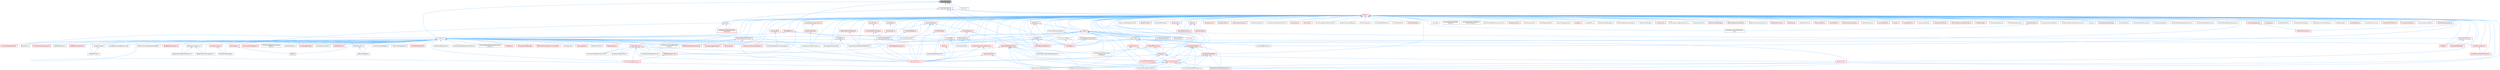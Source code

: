 digraph "VersePathFwd.h"
{
 // INTERACTIVE_SVG=YES
 // LATEX_PDF_SIZE
  bgcolor="transparent";
  edge [fontname=Helvetica,fontsize=10,labelfontname=Helvetica,labelfontsize=10];
  node [fontname=Helvetica,fontsize=10,shape=box,height=0.2,width=0.4];
  Node1 [id="Node000001",label="VersePathFwd.h",height=0.2,width=0.4,color="gray40", fillcolor="grey60", style="filled", fontcolor="black",tooltip=" "];
  Node1 -> Node2 [id="edge1_Node000001_Node000002",dir="back",color="steelblue1",style="solid",tooltip=" "];
  Node2 [id="Node000002",label="AssetData.h",height=0.2,width=0.4,color="grey40", fillcolor="white", style="filled",URL="$d9/d19/AssetData_8h.html",tooltip=" "];
  Node2 -> Node3 [id="edge2_Node000002_Node000003",dir="back",color="steelblue1",style="solid",tooltip=" "];
  Node3 [id="Node000003",label="ActorDescContainer.h",height=0.2,width=0.4,color="red", fillcolor="#FFF0F0", style="filled",URL="$de/df0/ActorDescContainer_8h.html",tooltip=" "];
  Node3 -> Node4 [id="edge3_Node000003_Node000004",dir="back",color="steelblue1",style="solid",tooltip=" "];
  Node4 [id="Node000004",label="ActorDescContainerCollection.h",height=0.2,width=0.4,color="red", fillcolor="#FFF0F0", style="filled",URL="$dc/df2/ActorDescContainerCollection_8h.html",tooltip=" "];
  Node2 -> Node27 [id="edge4_Node000002_Node000027",dir="back",color="steelblue1",style="solid",tooltip=" "];
  Node27 [id="Node000027",label="AnimAssetFindReplace.h",height=0.2,width=0.4,color="red", fillcolor="#FFF0F0", style="filled",URL="$d2/d3f/AnimAssetFindReplace_8h.html",tooltip=" "];
  Node2 -> Node31 [id="edge5_Node000002_Node000031",dir="back",color="steelblue1",style="solid",tooltip=" "];
  Node31 [id="Node000031",label="AnimationGraphSchema.h",height=0.2,width=0.4,color="red", fillcolor="#FFF0F0", style="filled",URL="$dc/d75/AnimationGraphSchema_8h.html",tooltip=" "];
  Node2 -> Node34 [id="edge6_Node000002_Node000034",dir="back",color="steelblue1",style="solid",tooltip=" "];
  Node34 [id="Node000034",label="AnimationStateMachineSchema.h",height=0.2,width=0.4,color="grey40", fillcolor="white", style="filled",URL="$d7/d8c/AnimationStateMachineSchema_8h.html",tooltip=" "];
  Node2 -> Node35 [id="edge7_Node000002_Node000035",dir="back",color="steelblue1",style="solid",tooltip=" "];
  Node35 [id="Node000035",label="AssetDataTagMapSerialization\lDetails.h",height=0.2,width=0.4,color="grey40", fillcolor="white", style="filled",URL="$d5/d67/AssetDataTagMapSerializationDetails_8h.html",tooltip=" "];
  Node2 -> Node36 [id="edge8_Node000002_Node000036",dir="back",color="steelblue1",style="solid",tooltip=" "];
  Node36 [id="Node000036",label="AssetDataToken.h",height=0.2,width=0.4,color="grey40", fillcolor="white", style="filled",URL="$d2/da5/AssetDataToken_8h.html",tooltip=" "];
  Node2 -> Node37 [id="edge9_Node000002_Node000037",dir="back",color="steelblue1",style="solid",tooltip=" "];
  Node37 [id="Node000037",label="AssetDragDropOp.h",height=0.2,width=0.4,color="red", fillcolor="#FFF0F0", style="filled",URL="$df/dda/AssetDragDropOp_8h.html",tooltip=" "];
  Node2 -> Node39 [id="edge10_Node000002_Node000039",dir="back",color="steelblue1",style="solid",tooltip=" "];
  Node39 [id="Node000039",label="AssetReferenceFixer.h",height=0.2,width=0.4,color="grey40", fillcolor="white", style="filled",URL="$dd/da4/AssetReferenceFixer_8h.html",tooltip=" "];
  Node2 -> Node40 [id="edge11_Node000002_Node000040",dir="back",color="steelblue1",style="solid",tooltip=" "];
  Node40 [id="Node000040",label="AssetRegistryGenerator.h",height=0.2,width=0.4,color="grey40", fillcolor="white", style="filled",URL="$df/dd1/AssetRegistryGenerator_8h.html",tooltip=" "];
  Node2 -> Node41 [id="edge12_Node000002_Node000041",dir="back",color="steelblue1",style="solid",tooltip=" "];
  Node41 [id="Node000041",label="AssetSelection.h",height=0.2,width=0.4,color="red", fillcolor="#FFF0F0", style="filled",URL="$d2/d2c/AssetSelection_8h.html",tooltip=" "];
  Node2 -> Node49 [id="edge13_Node000002_Node000049",dir="back",color="steelblue1",style="solid",tooltip=" "];
  Node49 [id="Node000049",label="AssetSourceFilenameCache.h",height=0.2,width=0.4,color="grey40", fillcolor="white", style="filled",URL="$dd/d16/AssetSourceFilenameCache_8h.html",tooltip=" "];
  Node2 -> Node50 [id="edge14_Node000002_Node000050",dir="back",color="steelblue1",style="solid",tooltip=" "];
  Node50 [id="Node000050",label="AssetThumbnail.h",height=0.2,width=0.4,color="red", fillcolor="#FFF0F0", style="filled",URL="$d7/d61/AssetThumbnail_8h.html",tooltip=" "];
  Node50 -> Node59 [id="edge15_Node000050_Node000059",dir="back",color="steelblue1",style="solid",tooltip=" "];
  Node59 [id="Node000059",label="SDeleteAssetsDialog.h",height=0.2,width=0.4,color="grey40", fillcolor="white", style="filled",URL="$d7/d0d/SDeleteAssetsDialog_8h.html",tooltip=" "];
  Node2 -> Node61 [id="edge16_Node000002_Node000061",dir="back",color="steelblue1",style="solid",tooltip=" "];
  Node61 [id="Node000061",label="AssetThumbnailWidget.h",height=0.2,width=0.4,color="grey40", fillcolor="white", style="filled",URL="$d8/d2a/AssetThumbnailWidget_8h.html",tooltip=" "];
  Node2 -> Node62 [id="edge17_Node000002_Node000062",dir="back",color="steelblue1",style="solid",tooltip=" "];
  Node62 [id="Node000062",label="AudioWidgetSubsystem.h",height=0.2,width=0.4,color="red", fillcolor="#FFF0F0", style="filled",URL="$de/d1b/AudioWidgetSubsystem_8h.html",tooltip=" "];
  Node2 -> Node64 [id="edge18_Node000002_Node000064",dir="back",color="steelblue1",style="solid",tooltip=" "];
  Node64 [id="Node000064",label="BlueprintActionDatabaseRegistrar.h",height=0.2,width=0.4,color="grey40", fillcolor="white", style="filled",URL="$d5/d5d/BlueprintActionDatabaseRegistrar_8h.html",tooltip=" "];
  Node2 -> Node65 [id="edge19_Node000002_Node000065",dir="back",color="steelblue1",style="solid",tooltip=" "];
  Node65 [id="Node000065",label="BlueprintAssetNodeSpawner.h",height=0.2,width=0.4,color="grey40", fillcolor="white", style="filled",URL="$d2/d56/BlueprintAssetNodeSpawner_8h.html",tooltip=" "];
  Node2 -> Node66 [id="edge20_Node000002_Node000066",dir="back",color="steelblue1",style="solid",tooltip=" "];
  Node66 [id="Node000066",label="CollectionDragDropOp.h",height=0.2,width=0.4,color="grey40", fillcolor="white", style="filled",URL="$d6/d23/CollectionDragDropOp_8h.html",tooltip=" "];
  Node2 -> Node67 [id="edge21_Node000002_Node000067",dir="back",color="steelblue1",style="solid",tooltip=" "];
  Node67 [id="Node000067",label="CompileAllBlueprintsCommandlet.h",height=0.2,width=0.4,color="grey40", fillcolor="white", style="filled",URL="$d4/d7d/CompileAllBlueprintsCommandlet_8h.html",tooltip=" "];
  Node2 -> Node68 [id="edge22_Node000002_Node000068",dir="back",color="steelblue1",style="solid",tooltip=" "];
  Node68 [id="Node000068",label="DataTableEditorUtils.h",height=0.2,width=0.4,color="red", fillcolor="#FFF0F0", style="filled",URL="$d6/d6f/DataTableEditorUtils_8h.html",tooltip=" "];
  Node2 -> Node70 [id="edge23_Node000002_Node000070",dir="back",color="steelblue1",style="solid",tooltip=" "];
  Node70 [id="Node000070",label="EdGraphSchema.h",height=0.2,width=0.4,color="red", fillcolor="#FFF0F0", style="filled",URL="$d2/dce/EdGraphSchema_8h.html",tooltip=" "];
  Node70 -> Node31 [id="edge24_Node000070_Node000031",dir="back",color="steelblue1",style="solid",tooltip=" "];
  Node70 -> Node34 [id="edge25_Node000070_Node000034",dir="back",color="steelblue1",style="solid",tooltip=" "];
  Node70 -> Node87 [id="edge26_Node000070_Node000087",dir="back",color="steelblue1",style="solid",tooltip=" "];
  Node87 [id="Node000087",label="BlueprintPaletteFavorites.h",height=0.2,width=0.4,color="grey40", fillcolor="white", style="filled",URL="$dd/d5a/BlueprintPaletteFavorites_8h.html",tooltip=" "];
  Node70 -> Node252 [id="edge27_Node000070_Node000252",dir="back",color="steelblue1",style="solid",tooltip=" "];
  Node252 [id="Node000252",label="EdGraphSchema_K2.h",height=0.2,width=0.4,color="red", fillcolor="#FFF0F0", style="filled",URL="$d0/dcf/EdGraphSchema__K2_8h.html",tooltip=" "];
  Node252 -> Node31 [id="edge28_Node000252_Node000031",dir="back",color="steelblue1",style="solid",tooltip=" "];
  Node70 -> Node127 [id="edge29_Node000070_Node000127",dir="back",color="steelblue1",style="solid",tooltip=" "];
  Node127 [id="Node000127",label="EngineSharedPCH.h",height=0.2,width=0.4,color="red", fillcolor="#FFF0F0", style="filled",URL="$dc/dbb/EngineSharedPCH_8h.html",tooltip=" "];
  Node70 -> Node458 [id="edge30_Node000070_Node000458",dir="back",color="steelblue1",style="solid",tooltip=" "];
  Node458 [id="Node000458",label="SoundCueGraphSchema.h",height=0.2,width=0.4,color="grey40", fillcolor="white", style="filled",URL="$d7/d4a/SoundCueGraphSchema_8h.html",tooltip=" "];
  Node70 -> Node125 [id="edge31_Node000070_Node000125",dir="back",color="steelblue1",style="solid",tooltip=" "];
  Node125 [id="Node000125",label="SoundSubmixGraphSchema.h",height=0.2,width=0.4,color="grey40", fillcolor="white", style="filled",URL="$dc/ddf/SoundSubmixGraphSchema_8h.html",tooltip=" "];
  Node2 -> Node252 [id="edge32_Node000002_Node000252",dir="back",color="steelblue1",style="solid",tooltip=" "];
  Node2 -> Node459 [id="edge33_Node000002_Node000459",dir="back",color="steelblue1",style="solid",tooltip=" "];
  Node459 [id="Node000459",label="Editor.h",height=0.2,width=0.4,color="red", fillcolor="#FFF0F0", style="filled",URL="$de/d6e/Editor_8h.html",tooltip=" "];
  Node2 -> Node613 [id="edge34_Node000002_Node000613",dir="back",color="steelblue1",style="solid",tooltip=" "];
  Node613 [id="Node000613",label="EditorAnimUtils.h",height=0.2,width=0.4,color="grey40", fillcolor="white", style="filled",URL="$d1/dd4/EditorAnimUtils_8h.html",tooltip=" "];
  Node613 -> Node554 [id="edge35_Node000613_Node000554",dir="back",color="steelblue1",style="solid",tooltip=" "];
  Node554 [id="Node000554",label="SSkeletonWidget.h",height=0.2,width=0.4,color="grey40", fillcolor="white", style="filled",URL="$dd/da7/SSkeletonWidget_8h.html",tooltip=" "];
  Node2 -> Node614 [id="edge36_Node000002_Node000614",dir="back",color="steelblue1",style="solid",tooltip=" "];
  Node614 [id="Node000614",label="EditorAssetSubsystem.h",height=0.2,width=0.4,color="grey40", fillcolor="white", style="filled",URL="$df/d69/EditorAssetSubsystem_8h.html",tooltip=" "];
  Node2 -> Node615 [id="edge37_Node000002_Node000615",dir="back",color="steelblue1",style="solid",tooltip=" "];
  Node615 [id="Node000615",label="EditorEngine.h",height=0.2,width=0.4,color="red", fillcolor="#FFF0F0", style="filled",URL="$da/d0c/EditorEngine_8h.html",tooltip=" "];
  Node615 -> Node459 [id="edge38_Node000615_Node000459",dir="back",color="steelblue1",style="solid",tooltip=" "];
  Node2 -> Node127 [id="edge39_Node000002_Node000127",dir="back",color="steelblue1",style="solid",tooltip=" "];
  Node2 -> Node618 [id="edge40_Node000002_Node000618",dir="back",color="steelblue1",style="solid",tooltip=" "];
  Node618 [id="Node000618",label="ExternalAssetDependencyGatherer.h",height=0.2,width=0.4,color="grey40", fillcolor="white", style="filled",URL="$da/dbe/ExternalAssetDependencyGatherer_8h.html",tooltip=" "];
  Node2 -> Node619 [id="edge41_Node000002_Node000619",dir="back",color="steelblue1",style="solid",tooltip=" "];
  Node619 [id="Node000619",label="ExternalObjectAndActorDependency\lGatherer.h",height=0.2,width=0.4,color="grey40", fillcolor="white", style="filled",URL="$d3/d4e/ExternalObjectAndActorDependencyGatherer_8h.html",tooltip=" "];
  Node2 -> Node620 [id="edge42_Node000002_Node000620",dir="back",color="steelblue1",style="solid",tooltip=" "];
  Node620 [id="Node000620",label="ExternalPackageHelper.h",height=0.2,width=0.4,color="red", fillcolor="#FFF0F0", style="filled",URL="$d3/d2f/ExternalPackageHelper_8h.html",tooltip=" "];
  Node2 -> Node622 [id="edge43_Node000002_Node000622",dir="back",color="steelblue1",style="solid",tooltip=" "];
  Node622 [id="Node000622",label="FileHelpers.h",height=0.2,width=0.4,color="red", fillcolor="#FFF0F0", style="filled",URL="$d9/d82/FileHelpers_8h.html",tooltip=" "];
  Node2 -> Node624 [id="edge44_Node000002_Node000624",dir="back",color="steelblue1",style="solid",tooltip=" "];
  Node624 [id="Node000624",label="GameplayCueManager.h",height=0.2,width=0.4,color="red", fillcolor="#FFF0F0", style="filled",URL="$d7/d4e/GameplayCueManager_8h.html",tooltip=" "];
  Node2 -> Node627 [id="edge45_Node000002_Node000627",dir="back",color="steelblue1",style="solid",tooltip=" "];
  Node627 [id="Node000627",label="GameplayTagsManager.h",height=0.2,width=0.4,color="red", fillcolor="#FFF0F0", style="filled",URL="$d5/dc9/GameplayTagsManager_8h.html",tooltip=" "];
  Node2 -> Node699 [id="edge46_Node000002_Node000699",dir="back",color="steelblue1",style="solid",tooltip=" "];
  Node699 [id="Node000699",label="GatherTextFromAssetsCommandlet.h",height=0.2,width=0.4,color="red", fillcolor="#FFF0F0", style="filled",URL="$df/da5/GatherTextFromAssetsCommandlet_8h.html",tooltip=" "];
  Node2 -> Node700 [id="edge47_Node000002_Node000700",dir="back",color="steelblue1",style="solid",tooltip=" "];
  Node700 [id="Node000700",label="IAssetFamily.h",height=0.2,width=0.4,color="grey40", fillcolor="white", style="filled",URL="$d5/d12/IAssetFamily_8h.html",tooltip=" "];
  Node2 -> Node701 [id="edge48_Node000002_Node000701",dir="back",color="steelblue1",style="solid",tooltip=" "];
  Node701 [id="Node000701",label="LandscapeUtils.h",height=0.2,width=0.4,color="red", fillcolor="#FFF0F0", style="filled",URL="$d0/dc0/LandscapeUtils_8h.html",tooltip=" "];
  Node2 -> Node712 [id="edge49_Node000002_Node000712",dir="back",color="steelblue1",style="solid",tooltip=" "];
  Node712 [id="Node000712",label="LevelSequenceShotMetaData\lLibrary.h",height=0.2,width=0.4,color="grey40", fillcolor="white", style="filled",URL="$d2/d37/LevelSequenceShotMetaDataLibrary_8h.html",tooltip=" "];
  Node2 -> Node713 [id="edge50_Node000002_Node000713",dir="back",color="steelblue1",style="solid",tooltip=" "];
  Node713 [id="Node000713",label="MediaTrackEditor.h",height=0.2,width=0.4,color="grey40", fillcolor="white", style="filled",URL="$d0/d41/MediaTrackEditor_8h.html",tooltip=" "];
  Node2 -> Node714 [id="edge51_Node000002_Node000714",dir="back",color="steelblue1",style="solid",tooltip=" "];
  Node714 [id="Node000714",label="NoExportTypes.h",height=0.2,width=0.4,color="red", fillcolor="#FFF0F0", style="filled",URL="$d3/d21/NoExportTypes_8h.html",tooltip=" "];
  Node2 -> Node819 [id="edge52_Node000002_Node000819",dir="back",color="steelblue1",style="solid",tooltip=" "];
  Node819 [id="Node000819",label="ObjectLibrary.h",height=0.2,width=0.4,color="red", fillcolor="#FFF0F0", style="filled",URL="$d8/de1/ObjectLibrary_8h.html",tooltip=" "];
  Node2 -> Node821 [id="edge53_Node000002_Node000821",dir="back",color="steelblue1",style="solid",tooltip=" "];
  Node821 [id="Node000821",label="ObjectTools.h",height=0.2,width=0.4,color="grey40", fillcolor="white", style="filled",URL="$d3/d71/ObjectTools_8h.html",tooltip=" "];
  Node2 -> Node822 [id="edge54_Node000002_Node000822",dir="back",color="steelblue1",style="solid",tooltip=" "];
  Node822 [id="Node000822",label="PropertyCustomizationHelpers.h",height=0.2,width=0.4,color="red", fillcolor="#FFF0F0", style="filled",URL="$d7/dd0/PropertyCustomizationHelpers_8h.html",tooltip=" "];
  Node2 -> Node824 [id="edge55_Node000002_Node000824",dir="back",color="steelblue1",style="solid",tooltip=" "];
  Node824 [id="Node000824",label="ReimportFbxSceneFactory.h",height=0.2,width=0.4,color="red", fillcolor="#FFF0F0", style="filled",URL="$dc/d5f/ReimportFbxSceneFactory_8h.html",tooltip=" "];
  Node2 -> Node273 [id="edge56_Node000002_Node000273",dir="back",color="steelblue1",style="solid",tooltip=" "];
  Node273 [id="Node000273",label="RigVMEditorBlueprintLibrary.h",height=0.2,width=0.4,color="red", fillcolor="#FFF0F0", style="filled",URL="$d9/d31/RigVMEditorBlueprintLibrary_8h.html",tooltip=" "];
  Node2 -> Node825 [id="edge57_Node000002_Node000825",dir="back",color="steelblue1",style="solid",tooltip=" "];
  Node825 [id="Node000825",label="RigVMEditorTools.h",height=0.2,width=0.4,color="grey40", fillcolor="white", style="filled",URL="$d5/ddd/RigVMEditorTools_8h.html",tooltip=" "];
  Node2 -> Node286 [id="edge58_Node000002_Node000286",dir="back",color="steelblue1",style="solid",tooltip=" "];
  Node286 [id="Node000286",label="RigVMTreeToolkitTask.h",height=0.2,width=0.4,color="red", fillcolor="#FFF0F0", style="filled",URL="$d1/dd5/RigVMTreeToolkitTask_8h.html",tooltip=" "];
  Node2 -> Node59 [id="edge59_Node000002_Node000059",dir="back",color="steelblue1",style="solid",tooltip=" "];
  Node2 -> Node230 [id="edge60_Node000002_Node000230",dir="back",color="steelblue1",style="solid",tooltip=" "];
  Node230 [id="Node000230",label="SGraphPinClass.h",height=0.2,width=0.4,color="grey40", fillcolor="white", style="filled",URL="$df/d8d/SGraphPinClass_8h.html",tooltip=" "];
  Node2 -> Node229 [id="edge61_Node000002_Node000229",dir="back",color="steelblue1",style="solid",tooltip=" "];
  Node229 [id="Node000229",label="SGraphPinObject.h",height=0.2,width=0.4,color="grey40", fillcolor="white", style="filled",URL="$da/dd6/SGraphPinObject_8h.html",tooltip=" "];
  Node229 -> Node230 [id="edge62_Node000229_Node000230",dir="back",color="steelblue1",style="solid",tooltip=" "];
  Node2 -> Node554 [id="edge63_Node000002_Node000554",dir="back",color="steelblue1",style="solid",tooltip=" "];
  Node2 -> Node458 [id="edge64_Node000002_Node000458",dir="back",color="steelblue1",style="solid",tooltip=" "];
  Node2 -> Node125 [id="edge65_Node000002_Node000125",dir="back",color="steelblue1",style="solid",tooltip=" "];
  Node2 -> Node826 [id="edge66_Node000002_Node000826",dir="back",color="steelblue1",style="solid",tooltip=" "];
  Node826 [id="Node000826",label="SoundWaveLoadingBehavior.cpp",height=0.2,width=0.4,color="grey40", fillcolor="white", style="filled",URL="$d7/d95/SoundWaveLoadingBehavior_8cpp.html",tooltip=" "];
  Node2 -> Node827 [id="edge67_Node000002_Node000827",dir="back",color="steelblue1",style="solid",tooltip=" "];
  Node827 [id="Node000827",label="VPAssetThumbnailWrapperWidget.h",height=0.2,width=0.4,color="grey40", fillcolor="white", style="filled",URL="$d8/da8/VPAssetThumbnailWrapperWidget_8h.html",tooltip=" "];
  Node2 -> Node84 [id="edge68_Node000002_Node000084",dir="back",color="steelblue1",style="solid",tooltip=" "];
  Node84 [id="Node000084",label="WidgetBlueprintEditor.h",height=0.2,width=0.4,color="red", fillcolor="#FFF0F0", style="filled",URL="$d6/d04/WidgetBlueprintEditor_8h.html",tooltip=" "];
  Node2 -> Node828 [id="edge69_Node000002_Node000828",dir="back",color="steelblue1",style="solid",tooltip=" "];
  Node828 [id="Node000828",label="WidgetTemplateBlueprintClass.h",height=0.2,width=0.4,color="grey40", fillcolor="white", style="filled",URL="$d4/d8e/WidgetTemplateBlueprintClass_8h.html",tooltip=" "];
  Node2 -> Node829 [id="edge70_Node000002_Node000829",dir="back",color="steelblue1",style="solid",tooltip=" "];
  Node829 [id="Node000829",label="WidgetTemplateClass.h",height=0.2,width=0.4,color="grey40", fillcolor="white", style="filled",URL="$df/da5/WidgetTemplateClass_8h.html",tooltip=" "];
  Node829 -> Node828 [id="edge71_Node000829_Node000828",dir="back",color="steelblue1",style="solid",tooltip=" "];
  Node829 -> Node830 [id="edge72_Node000829_Node000830",dir="back",color="steelblue1",style="solid",tooltip=" "];
  Node830 [id="Node000830",label="WidgetTemplateImageClass.h",height=0.2,width=0.4,color="grey40", fillcolor="white", style="filled",URL="$d1/d00/WidgetTemplateImageClass_8h.html",tooltip=" "];
  Node2 -> Node830 [id="edge73_Node000002_Node000830",dir="back",color="steelblue1",style="solid",tooltip=" "];
  Node1 -> Node831 [id="edge74_Node000001_Node000831",dir="back",color="steelblue1",style="solid",tooltip=" "];
  Node831 [id="Node000831",label="Object.h",height=0.2,width=0.4,color="red", fillcolor="#FFF0F0", style="filled",URL="$db/dbf/Object_8h.html",tooltip=" "];
  Node831 -> Node832 [id="edge75_Node000831_Node000832",dir="back",color="steelblue1",style="solid",tooltip=" "];
  Node832 [id="Node000832",label="AIAsyncTaskBlueprintProxy.h",height=0.2,width=0.4,color="grey40", fillcolor="white", style="filled",URL="$db/d07/AIAsyncTaskBlueprintProxy_8h.html",tooltip=" "];
  Node831 -> Node833 [id="edge76_Node000831_Node000833",dir="back",color="steelblue1",style="solid",tooltip=" "];
  Node833 [id="Node000833",label="AIDataProvider.h",height=0.2,width=0.4,color="red", fillcolor="#FFF0F0", style="filled",URL="$dd/d5b/AIDataProvider_8h.html",tooltip=" "];
  Node831 -> Node844 [id="edge77_Node000831_Node000844",dir="back",color="steelblue1",style="solid",tooltip=" "];
  Node844 [id="Node000844",label="AIHotSpotManager.h",height=0.2,width=0.4,color="grey40", fillcolor="white", style="filled",URL="$da/d1d/AIHotSpotManager_8h.html",tooltip=" "];
  Node831 -> Node845 [id="edge78_Node000831_Node000845",dir="back",color="steelblue1",style="solid",tooltip=" "];
  Node845 [id="Node000845",label="AIPerceptionSystem.h",height=0.2,width=0.4,color="red", fillcolor="#FFF0F0", style="filled",URL="$d0/d08/AIPerceptionSystem_8h.html",tooltip=" "];
  Node831 -> Node847 [id="edge79_Node000831_Node000847",dir="back",color="steelblue1",style="solid",tooltip=" "];
  Node847 [id="Node000847",label="AISense.h",height=0.2,width=0.4,color="red", fillcolor="#FFF0F0", style="filled",URL="$d3/dbd/AISense_8h.html",tooltip=" "];
  Node847 -> Node845 [id="edge80_Node000847_Node000845",dir="back",color="steelblue1",style="solid",tooltip=" "];
  Node847 -> Node849 [id="edge81_Node000847_Node000849",dir="back",color="steelblue1",style="solid",tooltip=" "];
  Node849 [id="Node000849",label="AISenseConfig.h",height=0.2,width=0.4,color="red", fillcolor="#FFF0F0", style="filled",URL="$d4/d73/AISenseConfig_8h.html",tooltip=" "];
  Node831 -> Node849 [id="edge82_Node000831_Node000849",dir="back",color="steelblue1",style="solid",tooltip=" "];
  Node831 -> Node867 [id="edge83_Node000831_Node000867",dir="back",color="steelblue1",style="solid",tooltip=" "];
  Node867 [id="Node000867",label="AISenseEvent.h",height=0.2,width=0.4,color="red", fillcolor="#FFF0F0", style="filled",URL="$de/d44/AISenseEvent_8h.html",tooltip=" "];
  Node831 -> Node868 [id="edge84_Node000831_Node000868",dir="back",color="steelblue1",style="solid",tooltip=" "];
  Node868 [id="Node000868",label="AISubsystem.h",height=0.2,width=0.4,color="red", fillcolor="#FFF0F0", style="filled",URL="$d0/d50/AISubsystem_8h.html",tooltip=" "];
  Node868 -> Node845 [id="edge85_Node000868_Node000845",dir="back",color="steelblue1",style="solid",tooltip=" "];
  Node831 -> Node870 [id="edge86_Node000831_Node000870",dir="back",color="steelblue1",style="solid",tooltip=" "];
  Node870 [id="Node000870",label="AISystemBase.h",height=0.2,width=0.4,color="red", fillcolor="#FFF0F0", style="filled",URL="$d5/d44/AISystemBase_8h.html",tooltip=" "];
  Node831 -> Node898 [id="edge87_Node000831_Node000898",dir="back",color="steelblue1",style="solid",tooltip=" "];
  Node898 [id="Node000898",label="AbilitySystemGlobals.h",height=0.2,width=0.4,color="red", fillcolor="#FFF0F0", style="filled",URL="$dc/d82/AbilitySystemGlobals_8h.html",tooltip=" "];
  Node831 -> Node899 [id="edge88_Node000831_Node000899",dir="back",color="steelblue1",style="solid",tooltip=" "];
  Node899 [id="Node000899",label="Actor.h",height=0.2,width=0.4,color="red", fillcolor="#FFF0F0", style="filled",URL="$d0/d43/Actor_8h.html",tooltip=" "];
  Node899 -> Node901 [id="edge89_Node000899_Node000901",dir="back",color="steelblue1",style="solid",tooltip=" "];
  Node901 [id="Node000901",label="ActorDescContainerInstance\lCollection.h",height=0.2,width=0.4,color="red", fillcolor="#FFF0F0", style="filled",URL="$df/d80/ActorDescContainerInstanceCollection_8h.html",tooltip=" "];
  Node899 -> Node615 [id="edge90_Node000899_Node000615",dir="back",color="steelblue1",style="solid",tooltip=" "];
  Node899 -> Node127 [id="edge91_Node000899_Node000127",dir="back",color="steelblue1",style="solid",tooltip=" "];
  Node831 -> Node1948 [id="edge92_Node000831_Node001948",dir="back",color="steelblue1",style="solid",tooltip=" "];
  Node1948 [id="Node001948",label="ActorComponent.h",height=0.2,width=0.4,color="red", fillcolor="#FFF0F0", style="filled",URL="$da/db1/ActorComponent_8h.html",tooltip=" "];
  Node1948 -> Node1952 [id="edge93_Node001948_Node001952",dir="back",color="steelblue1",style="solid",tooltip=" "];
  Node1952 [id="Node001952",label="BlueprintComponentNodeSpawner.h",height=0.2,width=0.4,color="grey40", fillcolor="white", style="filled",URL="$d2/d98/BlueprintComponentNodeSpawner_8h.html",tooltip=" "];
  Node1948 -> Node127 [id="edge94_Node001948_Node000127",dir="back",color="steelblue1",style="solid",tooltip=" "];
  Node831 -> Node3 [id="edge95_Node000831_Node000003",dir="back",color="steelblue1",style="solid",tooltip=" "];
  Node831 -> Node4 [id="edge96_Node000831_Node000004",dir="back",color="steelblue1",style="solid",tooltip=" "];
  Node831 -> Node901 [id="edge97_Node000831_Node000901",dir="back",color="steelblue1",style="solid",tooltip=" "];
  Node831 -> Node2142 [id="edge98_Node000831_Node002142",dir="back",color="steelblue1",style="solid",tooltip=" "];
  Node2142 [id="Node002142",label="ActorElementData.h",height=0.2,width=0.4,color="grey40", fillcolor="white", style="filled",URL="$db/df8/ActorElementData_8h.html",tooltip=" "];
  Node831 -> Node2143 [id="edge99_Node000831_Node002143",dir="back",color="steelblue1",style="solid",tooltip=" "];
  Node2143 [id="Node002143",label="ActorElementDetailsInterface.h",height=0.2,width=0.4,color="grey40", fillcolor="white", style="filled",URL="$df/d38/ActorElementDetailsInterface_8h.html",tooltip=" "];
  Node831 -> Node1672 [id="edge100_Node000831_Node001672",dir="back",color="steelblue1",style="solid",tooltip=" "];
  Node1672 [id="Node001672",label="ActorFactory.h",height=0.2,width=0.4,color="red", fillcolor="#FFF0F0", style="filled",URL="$d7/dae/ActorFactory_8h.html",tooltip=" "];
  Node831 -> Node2144 [id="edge101_Node000831_Node002144",dir="back",color="steelblue1",style="solid",tooltip=" "];
  Node2144 [id="Node002144",label="ActorFolder.h",height=0.2,width=0.4,color="red", fillcolor="#FFF0F0", style="filled",URL="$d3/d52/ActorFolder_8h.html",tooltip=" "];
  Node831 -> Node2148 [id="edge102_Node000831_Node002148",dir="back",color="steelblue1",style="solid",tooltip=" "];
  Node2148 [id="Node002148",label="ActorSoundParameterInterface.h",height=0.2,width=0.4,color="grey40", fillcolor="white", style="filled",URL="$de/d9f/ActorSoundParameterInterface_8h.html",tooltip=" "];
  Node831 -> Node2149 [id="edge103_Node000831_Node002149",dir="back",color="steelblue1",style="solid",tooltip=" "];
  Node2149 [id="Node002149",label="AnalyticsPrivacySettings.h",height=0.2,width=0.4,color="grey40", fillcolor="white", style="filled",URL="$dc/d8c/AnalyticsPrivacySettings_8h.html",tooltip=" "];
  Node831 -> Node1753 [id="edge104_Node000831_Node001753",dir="back",color="steelblue1",style="solid",tooltip=" "];
  Node1753 [id="Node001753",label="AnimBlueprintPostCompile\lValidation.h",height=0.2,width=0.4,color="grey40", fillcolor="white", style="filled",URL="$de/d1b/AnimBlueprintPostCompileValidation_8h.html",tooltip=" "];
  Node831 -> Node1775 [id="edge105_Node000831_Node001775",dir="back",color="steelblue1",style="solid",tooltip=" "];
  Node1775 [id="Node001775",label="AnimClassInterface.h",height=0.2,width=0.4,color="red", fillcolor="#FFF0F0", style="filled",URL="$df/dce/AnimClassInterface_8h.html",tooltip=" "];
  Node1775 -> Node127 [id="edge106_Node001775_Node000127",dir="back",color="steelblue1",style="solid",tooltip=" "];
  Node831 -> Node1745 [id="edge107_Node000831_Node001745",dir="back",color="steelblue1",style="solid",tooltip=" "];
  Node1745 [id="Node001745",label="AnimComposite.h",height=0.2,width=0.4,color="grey40", fillcolor="white", style="filled",URL="$d9/d4e/AnimComposite_8h.html",tooltip=" "];
  Node831 -> Node1754 [id="edge108_Node000831_Node001754",dir="back",color="steelblue1",style="solid",tooltip=" "];
  Node1754 [id="Node001754",label="AnimCompress.h",height=0.2,width=0.4,color="red", fillcolor="#FFF0F0", style="filled",URL="$dd/d6d/AnimCompress_8h.html",tooltip=" "];
  Node1754 -> Node1761 [id="edge109_Node001754_Node001761",dir="back",color="steelblue1",style="solid",tooltip=" "];
  Node1761 [id="Node001761",label="AnimStreamable.h",height=0.2,width=0.4,color="grey40", fillcolor="white", style="filled",URL="$d1/d46/AnimStreamable_8h.html",tooltip=" "];
  Node831 -> Node2150 [id="edge110_Node000831_Node002150",dir="back",color="steelblue1",style="solid",tooltip=" "];
  Node2150 [id="Node002150",label="AnimGraphAttributes.h",height=0.2,width=0.4,color="grey40", fillcolor="white", style="filled",URL="$d3/d40/AnimGraphAttributes_8h.html",tooltip=" "];
  Node831 -> Node2151 [id="edge111_Node000831_Node002151",dir="back",color="steelblue1",style="solid",tooltip=" "];
  Node2151 [id="Node002151",label="AnimInstance.h",height=0.2,width=0.4,color="red", fillcolor="#FFF0F0", style="filled",URL="$df/da0/AnimInstance_8h.html",tooltip=" "];
  Node2151 -> Node127 [id="edge112_Node002151_Node000127",dir="back",color="steelblue1",style="solid",tooltip=" "];
  Node831 -> Node2160 [id="edge113_Node000831_Node002160",dir="back",color="steelblue1",style="solid",tooltip=" "];
  Node2160 [id="Node002160",label="AnimMetaData.h",height=0.2,width=0.4,color="grey40", fillcolor="white", style="filled",URL="$da/df3/AnimMetaData_8h.html",tooltip=" "];
  Node831 -> Node1746 [id="edge114_Node000831_Node001746",dir="back",color="steelblue1",style="solid",tooltip=" "];
  Node1746 [id="Node001746",label="AnimMontage.h",height=0.2,width=0.4,color="red", fillcolor="#FFF0F0", style="filled",URL="$d2/da0/AnimMontage_8h.html",tooltip=" "];
  Node1746 -> Node127 [id="edge115_Node001746_Node000127",dir="back",color="steelblue1",style="solid",tooltip=" "];
  Node831 -> Node2161 [id="edge116_Node000831_Node002161",dir="back",color="steelblue1",style="solid",tooltip=" "];
  Node2161 [id="Node002161",label="AnimNotify.h",height=0.2,width=0.4,color="red", fillcolor="#FFF0F0", style="filled",URL="$d8/d9b/AnimNotify_8h.html",tooltip=" "];
  Node2161 -> Node2151 [id="edge117_Node002161_Node002151",dir="back",color="steelblue1",style="solid",tooltip=" "];
  Node831 -> Node2168 [id="edge118_Node000831_Node002168",dir="back",color="steelblue1",style="solid",tooltip=" "];
  Node2168 [id="Node002168",label="AnimNotifyState.h",height=0.2,width=0.4,color="red", fillcolor="#FFF0F0", style="filled",URL="$d1/db5/AnimNotifyState_8h.html",tooltip=" "];
  Node831 -> Node1752 [id="edge119_Node000831_Node001752",dir="back",color="steelblue1",style="solid",tooltip=" "];
  Node1752 [id="Node001752",label="AnimSequence.h",height=0.2,width=0.4,color="red", fillcolor="#FFF0F0", style="filled",URL="$d0/d8a/AnimSequence_8h.html",tooltip=" "];
  Node1752 -> Node1753 [id="edge120_Node001752_Node001753",dir="back",color="steelblue1",style="solid",tooltip=" "];
  Node1752 -> Node1754 [id="edge121_Node001752_Node001754",dir="back",color="steelblue1",style="solid",tooltip=" "];
  Node1752 -> Node127 [id="edge122_Node001752_Node000127",dir="back",color="steelblue1",style="solid",tooltip=" "];
  Node831 -> Node2172 [id="edge123_Node000831_Node002172",dir="back",color="steelblue1",style="solid",tooltip=" "];
  Node2172 [id="Node002172",label="AnimSequenceLevelSequence\lLink.h",height=0.2,width=0.4,color="grey40", fillcolor="white", style="filled",URL="$dc/d9a/AnimSequenceLevelSequenceLink_8h.html",tooltip=" "];
  Node831 -> Node2173 [id="edge124_Node000831_Node002173",dir="back",color="steelblue1",style="solid",tooltip=" "];
  Node2173 [id="Node002173",label="AnimSet.h",height=0.2,width=0.4,color="grey40", fillcolor="white", style="filled",URL="$db/dba/AnimSet_8h.html",tooltip=" "];
  Node831 -> Node1773 [id="edge125_Node000831_Node001773",dir="back",color="steelblue1",style="solid",tooltip=" "];
  Node1773 [id="Node001773",label="AnimStateMachineTypes.h",height=0.2,width=0.4,color="red", fillcolor="#FFF0F0", style="filled",URL="$d2/dc8/AnimStateMachineTypes_8h.html",tooltip=" "];
  Node1773 -> Node1775 [id="edge126_Node001773_Node001775",dir="back",color="steelblue1",style="solid",tooltip=" "];
  Node1773 -> Node127 [id="edge127_Node001773_Node000127",dir="back",color="steelblue1",style="solid",tooltip=" "];
  Node831 -> Node1761 [id="edge128_Node000831_Node001761",dir="back",color="steelblue1",style="solid",tooltip=" "];
  Node831 -> Node2174 [id="edge129_Node000831_Node002174",dir="back",color="steelblue1",style="solid",tooltip=" "];
  Node2174 [id="Node002174",label="AnimationAsset.h",height=0.2,width=0.4,color="red", fillcolor="#FFF0F0", style="filled",URL="$d4/df8/AnimationAsset_8h.html",tooltip=" "];
  Node2174 -> Node2151 [id="edge130_Node002174_Node002151",dir="back",color="steelblue1",style="solid",tooltip=" "];
  Node2174 -> Node1746 [id="edge131_Node002174_Node001746",dir="back",color="steelblue1",style="solid",tooltip=" "];
  Node2174 -> Node1752 [id="edge132_Node002174_Node001752",dir="back",color="steelblue1",style="solid",tooltip=" "];
  Node2174 -> Node2189 [id="edge133_Node002174_Node002189",dir="back",color="steelblue1",style="solid",tooltip=" "];
  Node2189 [id="Node002189",label="AnimationEditorUtils.h",height=0.2,width=0.4,color="grey40", fillcolor="white", style="filled",URL="$df/d23/AnimationEditorUtils_8h.html",tooltip=" "];
  Node2174 -> Node127 [id="edge134_Node002174_Node000127",dir="back",color="steelblue1",style="solid",tooltip=" "];
  Node831 -> Node2203 [id="edge135_Node000831_Node002203",dir="back",color="steelblue1",style="solid",tooltip=" "];
  Node2203 [id="Node002203",label="AnimationBlueprintEditor\lOptions.h",height=0.2,width=0.4,color="grey40", fillcolor="white", style="filled",URL="$d1/d95/AnimationBlueprintEditorOptions_8h.html",tooltip=" "];
  Node831 -> Node2189 [id="edge136_Node000831_Node002189",dir="back",color="steelblue1",style="solid",tooltip=" "];
  Node831 -> Node2204 [id="edge137_Node000831_Node002204",dir="back",color="steelblue1",style="solid",tooltip=" "];
  Node2204 [id="Node002204",label="AnimationSequenceBrowser\lMenuContexts.h",height=0.2,width=0.4,color="grey40", fillcolor="white", style="filled",URL="$d9/d48/AnimationSequenceBrowserMenuContexts_8h.html",tooltip=" "];
  Node831 -> Node2205 [id="edge138_Node000831_Node002205",dir="back",color="steelblue1",style="solid",tooltip=" "];
  Node2205 [id="Node002205",label="ArchiveCountMem.h",height=0.2,width=0.4,color="grey40", fillcolor="white", style="filled",URL="$dc/dfd/ArchiveCountMem_8h.html",tooltip=" "];
  Node2205 -> Node2206 [id="edge139_Node002205_Node002206",dir="back",color="steelblue1",style="solid",tooltip=" "];
  Node2206 [id="Node002206",label="CoreUObject.h",height=0.2,width=0.4,color="red", fillcolor="#FFF0F0", style="filled",URL="$d0/ded/CoreUObject_8h.html",tooltip=" "];
  Node831 -> Node2211 [id="edge140_Node000831_Node002211",dir="back",color="steelblue1",style="solid",tooltip=" "];
  Node2211 [id="Node002211",label="ArchiveReferenceMarker.h",height=0.2,width=0.4,color="grey40", fillcolor="white", style="filled",URL="$da/dda/ArchiveReferenceMarker_8h.html",tooltip=" "];
  Node2211 -> Node2206 [id="edge141_Node002211_Node002206",dir="back",color="steelblue1",style="solid",tooltip=" "];
  Node831 -> Node2212 [id="edge142_Node000831_Node002212",dir="back",color="steelblue1",style="solid",tooltip=" "];
  Node2212 [id="Node002212",label="ArchiveReplaceObjectRef.h",height=0.2,width=0.4,color="red", fillcolor="#FFF0F0", style="filled",URL="$db/d36/ArchiveReplaceObjectRef_8h.html",tooltip=" "];
  Node2212 -> Node2206 [id="edge143_Node002212_Node002206",dir="back",color="steelblue1",style="solid",tooltip=" "];
  Node831 -> Node2215 [id="edge144_Node000831_Node002215",dir="back",color="steelblue1",style="solid",tooltip=" "];
  Node2215 [id="Node002215",label="ArchiveScriptReferenceCollector.h",height=0.2,width=0.4,color="grey40", fillcolor="white", style="filled",URL="$dd/dc1/ArchiveScriptReferenceCollector_8h.html",tooltip=" "];
  Node831 -> Node2 [id="edge145_Node000831_Node000002",dir="back",color="steelblue1",style="solid",tooltip=" "];
  Node831 -> Node2216 [id="edge146_Node000831_Node002216",dir="back",color="steelblue1",style="solid",tooltip=" "];
  Node2216 [id="Node002216",label="AssetExportTask.h",height=0.2,width=0.4,color="red", fillcolor="#FFF0F0", style="filled",URL="$dc/d79/AssetExportTask_8h.html",tooltip=" "];
  Node831 -> Node2218 [id="edge147_Node000831_Node002218",dir="back",color="steelblue1",style="solid",tooltip=" "];
  Node2218 [id="Node002218",label="AssetImportData.h",height=0.2,width=0.4,color="red", fillcolor="#FFF0F0", style="filled",URL="$d9/d1f/AssetImportData_8h.html",tooltip=" "];
  Node2218 -> Node49 [id="edge148_Node002218_Node000049",dir="back",color="steelblue1",style="solid",tooltip=" "];
  Node831 -> Node2229 [id="edge149_Node000831_Node002229",dir="back",color="steelblue1",style="solid",tooltip=" "];
  Node2229 [id="Node002229",label="AssetImportTask.h",height=0.2,width=0.4,color="grey40", fillcolor="white", style="filled",URL="$d7/d65/AssetImportTask_8h.html",tooltip=" "];
  Node831 -> Node2230 [id="edge150_Node000831_Node002230",dir="back",color="steelblue1",style="solid",tooltip=" "];
  Node2230 [id="Node002230",label="AssetManagerTypes.h",height=0.2,width=0.4,color="red", fillcolor="#FFF0F0", style="filled",URL="$d6/d98/AssetManagerTypes_8h.html",tooltip=" "];
  Node831 -> Node2234 [id="edge151_Node000831_Node002234",dir="back",color="steelblue1",style="solid",tooltip=" "];
  Node2234 [id="Node002234",label="AssetMappingTable.h",height=0.2,width=0.4,color="grey40", fillcolor="white", style="filled",URL="$df/de5/AssetMappingTable_8h.html",tooltip=" "];
  Node831 -> Node40 [id="edge152_Node000831_Node000040",dir="back",color="steelblue1",style="solid",tooltip=" "];
  Node831 -> Node2235 [id="edge153_Node000831_Node002235",dir="back",color="steelblue1",style="solid",tooltip=" "];
  Node2235 [id="Node002235",label="AssetRegistryTagsContext.h",height=0.2,width=0.4,color="red", fillcolor="#FFF0F0", style="filled",URL="$d1/d74/AssetRegistryTagsContext_8h.html",tooltip=" "];
  Node2235 -> Node2218 [id="edge154_Node002235_Node002218",dir="back",color="steelblue1",style="solid",tooltip=" "];
  Node831 -> Node49 [id="edge155_Node000831_Node000049",dir="back",color="steelblue1",style="solid",tooltip=" "];
  Node831 -> Node2239 [id="edge156_Node000831_Node002239",dir="back",color="steelblue1",style="solid",tooltip=" "];
  Node2239 [id="Node002239",label="AssetUserData.h",height=0.2,width=0.4,color="red", fillcolor="#FFF0F0", style="filled",URL="$d3/d1d/AssetUserData_8h.html",tooltip=" "];
  Node2239 -> Node2172 [id="edge157_Node002239_Node002172",dir="back",color="steelblue1",style="solid",tooltip=" "];
  Node831 -> Node2454 [id="edge158_Node000831_Node002454",dir="back",color="steelblue1",style="solid",tooltip=" "];
  Node2454 [id="Node002454",label="AsyncPackageLoader.h",height=0.2,width=0.4,color="grey40", fillcolor="white", style="filled",URL="$d6/de5/AsyncPackageLoader_8h.html",tooltip=" "];
  Node831 -> Node2455 [id="edge159_Node000831_Node002455",dir="back",color="steelblue1",style="solid",tooltip=" "];
  Node2455 [id="Node002455",label="Attenuation.h",height=0.2,width=0.4,color="red", fillcolor="#FFF0F0", style="filled",URL="$d3/d18/Attenuation_8h.html",tooltip=" "];
  Node831 -> Node2465 [id="edge160_Node000831_Node002465",dir="back",color="steelblue1",style="solid",tooltip=" "];
  Node2465 [id="Node002465",label="AudioBus.h",height=0.2,width=0.4,color="red", fillcolor="#FFF0F0", style="filled",URL="$d7/d30/AudioBus_8h.html",tooltip=" "];
  Node831 -> Node929 [id="edge161_Node000831_Node000929",dir="back",color="steelblue1",style="solid",tooltip=" "];
  Node929 [id="Node000929",label="AudioEffect.h",height=0.2,width=0.4,color="grey40", fillcolor="white", style="filled",URL="$d3/da8/AudioEffect_8h.html",tooltip=" "];
  Node831 -> Node2473 [id="edge162_Node000831_Node002473",dir="back",color="steelblue1",style="solid",tooltip=" "];
  Node2473 [id="Node002473",label="AutoReimportManager.h",height=0.2,width=0.4,color="grey40", fillcolor="white", style="filled",URL="$dd/d74/AutoReimportManager_8h.html",tooltip=" "];
  Node831 -> Node2474 [id="edge163_Node000831_Node002474",dir="back",color="steelblue1",style="solid",tooltip=" "];
  Node2474 [id="Node002474",label="AutomatedAssetImportData.h",height=0.2,width=0.4,color="grey40", fillcolor="white", style="filled",URL="$dd/d4f/AutomatedAssetImportData_8h.html",tooltip=" "];
  Node831 -> Node2475 [id="edge164_Node000831_Node002475",dir="back",color="steelblue1",style="solid",tooltip=" "];
  Node2475 [id="Node002475",label="AvoidanceManager.h",height=0.2,width=0.4,color="grey40", fillcolor="white", style="filled",URL="$d8/de0/AvoidanceManager_8h.html",tooltip=" "];
  Node831 -> Node2476 [id="edge165_Node000831_Node002476",dir="back",color="steelblue1",style="solid",tooltip=" "];
  Node2476 [id="Node002476",label="AxisSources.h",height=0.2,width=0.4,color="red", fillcolor="#FFF0F0", style="filled",URL="$d6/dfa/AxisSources_8h.html",tooltip=" "];
  Node831 -> Node879 [id="edge166_Node000831_Node000879",dir="back",color="steelblue1",style="solid",tooltip=" "];
  Node879 [id="Node000879",label="BTDecorator_IsBBEntryOfClass.h",height=0.2,width=0.4,color="grey40", fillcolor="white", style="filled",URL="$db/db2/BTDecorator__IsBBEntryOfClass_8h.html",tooltip=" "];
  Node831 -> Node1955 [id="edge167_Node000831_Node001955",dir="back",color="steelblue1",style="solid",tooltip=" "];
  Node1955 [id="Node001955",label="BTNode.h",height=0.2,width=0.4,color="red", fillcolor="#FFF0F0", style="filled",URL="$d2/df3/BTNode_8h.html",tooltip=" "];
  Node831 -> Node546 [id="edge168_Node000831_Node000546",dir="back",color="steelblue1",style="solid",tooltip=" "];
  Node546 [id="Node000546",label="BaseAssetToolkit.h",height=0.2,width=0.4,color="grey40", fillcolor="white", style="filled",URL="$d4/d85/BaseAssetToolkit_8h.html",tooltip=" "];
  Node831 -> Node1975 [id="edge169_Node000831_Node001975",dir="back",color="steelblue1",style="solid",tooltip=" "];
  Node1975 [id="Node001975",label="BehaviorTree.h",height=0.2,width=0.4,color="red", fillcolor="#FFF0F0", style="filled",URL="$db/db6/BehaviorTree_8h.html",tooltip=" "];
  Node831 -> Node2477 [id="edge170_Node000831_Node002477",dir="back",color="steelblue1",style="solid",tooltip=" "];
  Node2477 [id="Node002477",label="BehaviorTreeManager.h",height=0.2,width=0.4,color="red", fillcolor="#FFF0F0", style="filled",URL="$dc/dbf/BehaviorTreeManager_8h.html",tooltip=" "];
  Node831 -> Node2479 [id="edge171_Node000831_Node002479",dir="back",color="steelblue1",style="solid",tooltip=" "];
  Node2479 [id="Node002479",label="BehaviorTreeTypes.h",height=0.2,width=0.4,color="red", fillcolor="#FFF0F0", style="filled",URL="$db/d7c/BehaviorTreeTypes_8h.html",tooltip=" "];
  Node2479 -> Node1955 [id="edge172_Node002479_Node001955",dir="back",color="steelblue1",style="solid",tooltip=" "];
  Node2479 -> Node2481 [id="edge173_Node002479_Node002481",dir="back",color="steelblue1",style="solid",tooltip=" "];
  Node2481 [id="Node002481",label="BlackboardKeyType.h",height=0.2,width=0.4,color="red", fillcolor="#FFF0F0", style="filled",URL="$da/d3c/BlackboardKeyType_8h.html",tooltip=" "];
  Node831 -> Node2481 [id="edge174_Node000831_Node002481",dir="back",color="steelblue1",style="solid",tooltip=" "];
  Node831 -> Node1771 [id="edge175_Node000831_Node001771",dir="back",color="steelblue1",style="solid",tooltip=" "];
  Node1771 [id="Node001771",label="BlendProfile.h",height=0.2,width=0.4,color="red", fillcolor="#FFF0F0", style="filled",URL="$d6/d9c/BlendProfile_8h.html",tooltip=" "];
  Node1771 -> Node1773 [id="edge176_Node001771_Node001773",dir="back",color="steelblue1",style="solid",tooltip=" "];
  Node831 -> Node2510 [id="edge177_Node000831_Node002510",dir="back",color="steelblue1",style="solid",tooltip=" "];
  Node2510 [id="Node002510",label="Blueprint.h",height=0.2,width=0.4,color="red", fillcolor="#FFF0F0", style="filled",URL="$d8/d4d/Blueprint_8h.html",tooltip=" "];
  Node2510 -> Node1975 [id="edge178_Node002510_Node001975",dir="back",color="steelblue1",style="solid",tooltip=" "];
  Node2510 -> Node443 [id="edge179_Node002510_Node000443",dir="back",color="steelblue1",style="solid",tooltip=" "];
  Node443 [id="Node000443",label="BlueprintEditorSettings.h",height=0.2,width=0.4,color="red", fillcolor="#FFF0F0", style="filled",URL="$d4/dbc/BlueprintEditorSettings_8h.html",tooltip=" "];
  Node2510 -> Node2519 [id="edge180_Node002510_Node002519",dir="back",color="steelblue1",style="solid",tooltip=" "];
  Node2519 [id="Node002519",label="BlueprintVariableNodeSpawner.h",height=0.2,width=0.4,color="grey40", fillcolor="white", style="filled",URL="$db/dba/BlueprintVariableNodeSpawner_8h.html",tooltip=" "];
  Node2510 -> Node127 [id="edge181_Node002510_Node000127",dir="back",color="steelblue1",style="solid",tooltip=" "];
  Node831 -> Node2592 [id="edge182_Node000831_Node002592",dir="back",color="steelblue1",style="solid",tooltip=" "];
  Node2592 [id="Node002592",label="BlueprintActionDatabase.h",height=0.2,width=0.4,color="red", fillcolor="#FFF0F0", style="filled",URL="$d4/dae/BlueprintActionDatabase_8h.html",tooltip=" "];
  Node2592 -> Node64 [id="edge183_Node002592_Node000064",dir="back",color="steelblue1",style="solid",tooltip=" "];
  Node831 -> Node64 [id="edge184_Node000831_Node000064",dir="back",color="steelblue1",style="solid",tooltip=" "];
  Node831 -> Node2593 [id="edge185_Node000831_Node002593",dir="back",color="steelblue1",style="solid",tooltip=" "];
  Node2593 [id="Node002593",label="BlueprintActionFilter.h",height=0.2,width=0.4,color="red", fillcolor="#FFF0F0", style="filled",URL="$d5/d2a/BlueprintActionFilter_8h.html",tooltip=" "];
  Node2593 -> Node1952 [id="edge186_Node002593_Node001952",dir="back",color="steelblue1",style="solid",tooltip=" "];
  Node2593 -> Node2527 [id="edge187_Node002593_Node002527",dir="back",color="steelblue1",style="solid",tooltip=" "];
  Node2527 [id="Node002527",label="BlueprintFunctionNodeSpawner.h",height=0.2,width=0.4,color="red", fillcolor="#FFF0F0", style="filled",URL="$d0/d59/BlueprintFunctionNodeSpawner_8h.html",tooltip=" "];
  Node2593 -> Node2594 [id="edge188_Node002593_Node002594",dir="back",color="steelblue1",style="solid",tooltip=" "];
  Node2594 [id="Node002594",label="BlueprintNodeSpawner.h",height=0.2,width=0.4,color="red", fillcolor="#FFF0F0", style="filled",URL="$d1/de9/BlueprintNodeSpawner_8h.html",tooltip=" "];
  Node2594 -> Node65 [id="edge189_Node002594_Node000065",dir="back",color="steelblue1",style="solid",tooltip=" "];
  Node2594 -> Node2595 [id="edge190_Node002594_Node002595",dir="back",color="steelblue1",style="solid",tooltip=" "];
  Node2595 [id="Node002595",label="BlueprintBoundNodeSpawner.h",height=0.2,width=0.4,color="grey40", fillcolor="white", style="filled",URL="$d4/da4/BlueprintBoundNodeSpawner_8h.html",tooltip=" "];
  Node2594 -> Node1952 [id="edge191_Node002594_Node001952",dir="back",color="steelblue1",style="solid",tooltip=" "];
  Node2594 -> Node2527 [id="edge192_Node002594_Node002527",dir="back",color="steelblue1",style="solid",tooltip=" "];
  Node2594 -> Node2519 [id="edge193_Node002594_Node002519",dir="back",color="steelblue1",style="solid",tooltip=" "];
  Node2593 -> Node2519 [id="edge194_Node002593_Node002519",dir="back",color="steelblue1",style="solid",tooltip=" "];
  Node831 -> Node2597 [id="edge195_Node000831_Node002597",dir="back",color="steelblue1",style="solid",tooltip=" "];
  Node2597 [id="Node002597",label="BlueprintAsyncActionBase.h",height=0.2,width=0.4,color="red", fillcolor="#FFF0F0", style="filled",URL="$d6/dd0/BlueprintAsyncActionBase_8h.html",tooltip=" "];
  Node831 -> Node171 [id="edge196_Node000831_Node000171",dir="back",color="steelblue1",style="solid",tooltip=" "];
  Node171 [id="Node000171",label="BlueprintBoundEventNodeSpawner.h",height=0.2,width=0.4,color="grey40", fillcolor="white", style="filled",URL="$dc/d31/BlueprintBoundEventNodeSpawner_8h.html",tooltip=" "];
  Node831 -> Node2595 [id="edge197_Node000831_Node002595",dir="back",color="steelblue1",style="solid",tooltip=" "];
  Node831 -> Node2601 [id="edge198_Node000831_Node002601",dir="back",color="steelblue1",style="solid",tooltip=" "];
  Node2601 [id="Node002601",label="BlueprintCompilerExtension.h",height=0.2,width=0.4,color="grey40", fillcolor="white", style="filled",URL="$d3/dc0/BlueprintCompilerExtension_8h.html",tooltip=" "];
  Node831 -> Node1952 [id="edge199_Node000831_Node001952",dir="back",color="steelblue1",style="solid",tooltip=" "];
  Node831 -> Node2602 [id="edge200_Node000831_Node002602",dir="back",color="steelblue1",style="solid",tooltip=" "];
  Node2602 [id="Node002602",label="BlueprintCore.h",height=0.2,width=0.4,color="red", fillcolor="#FFF0F0", style="filled",URL="$d6/d55/BlueprintCore_8h.html",tooltip=" "];
  Node2602 -> Node2510 [id="edge201_Node002602_Node002510",dir="back",color="steelblue1",style="solid",tooltip=" "];
  Node2602 -> Node127 [id="edge202_Node002602_Node000127",dir="back",color="steelblue1",style="solid",tooltip=" "];
  Node831 -> Node443 [id="edge203_Node000831_Node000443",dir="back",color="steelblue1",style="solid",tooltip=" "];
  Node831 -> Node2603 [id="edge204_Node000831_Node002603",dir="back",color="steelblue1",style="solid",tooltip=" "];
  Node2603 [id="Node002603",label="BlueprintExtension.h",height=0.2,width=0.4,color="red", fillcolor="#FFF0F0", style="filled",URL="$d7/dfd/BlueprintExtension_8h.html",tooltip=" "];
  Node831 -> Node2606 [id="edge205_Node000831_Node002606",dir="back",color="steelblue1",style="solid",tooltip=" "];
  Node2606 [id="Node002606",label="BlueprintFunctionLibrary.h",height=0.2,width=0.4,color="red", fillcolor="#FFF0F0", style="filled",URL="$d3/d94/BlueprintFunctionLibrary_8h.html",tooltip=" "];
  Node2606 -> Node127 [id="edge206_Node002606_Node000127",dir="back",color="steelblue1",style="solid",tooltip=" "];
  Node2606 -> Node712 [id="edge207_Node002606_Node000712",dir="back",color="steelblue1",style="solid",tooltip=" "];
  Node2606 -> Node273 [id="edge208_Node002606_Node000273",dir="back",color="steelblue1",style="solid",tooltip=" "];
  Node831 -> Node2527 [id="edge209_Node000831_Node002527",dir="back",color="steelblue1",style="solid",tooltip=" "];
  Node831 -> Node2749 [id="edge210_Node000831_Node002749",dir="back",color="steelblue1",style="solid",tooltip=" "];
  Node2749 [id="Node002749",label="BlueprintNodeBinder.h",height=0.2,width=0.4,color="red", fillcolor="#FFF0F0", style="filled",URL="$de/dd8/BlueprintNodeBinder_8h.html",tooltip=" "];
  Node2749 -> Node2593 [id="edge211_Node002749_Node002593",dir="back",color="steelblue1",style="solid",tooltip=" "];
  Node2749 -> Node171 [id="edge212_Node002749_Node000171",dir="back",color="steelblue1",style="solid",tooltip=" "];
  Node2749 -> Node2595 [id="edge213_Node002749_Node002595",dir="back",color="steelblue1",style="solid",tooltip=" "];
  Node2749 -> Node1952 [id="edge214_Node002749_Node001952",dir="back",color="steelblue1",style="solid",tooltip=" "];
  Node2749 -> Node2527 [id="edge215_Node002749_Node002527",dir="back",color="steelblue1",style="solid",tooltip=" "];
  Node2749 -> Node2594 [id="edge216_Node002749_Node002594",dir="back",color="steelblue1",style="solid",tooltip=" "];
  Node2749 -> Node2519 [id="edge217_Node002749_Node002519",dir="back",color="steelblue1",style="solid",tooltip=" "];
  Node831 -> Node2750 [id="edge218_Node000831_Node002750",dir="back",color="steelblue1",style="solid",tooltip=" "];
  Node2750 [id="Node002750",label="BlueprintNodeSignature.h",height=0.2,width=0.4,color="red", fillcolor="#FFF0F0", style="filled",URL="$d0/d2a/BlueprintNodeSignature_8h.html",tooltip=" "];
  Node2750 -> Node65 [id="edge219_Node002750_Node000065",dir="back",color="steelblue1",style="solid",tooltip=" "];
  Node2750 -> Node171 [id="edge220_Node002750_Node000171",dir="back",color="steelblue1",style="solid",tooltip=" "];
  Node2750 -> Node2595 [id="edge221_Node002750_Node002595",dir="back",color="steelblue1",style="solid",tooltip=" "];
  Node2750 -> Node1952 [id="edge222_Node002750_Node001952",dir="back",color="steelblue1",style="solid",tooltip=" "];
  Node2750 -> Node2594 [id="edge223_Node002750_Node002594",dir="back",color="steelblue1",style="solid",tooltip=" "];
  Node2750 -> Node87 [id="edge224_Node002750_Node000087",dir="back",color="steelblue1",style="solid",tooltip=" "];
  Node2750 -> Node2519 [id="edge225_Node002750_Node002519",dir="back",color="steelblue1",style="solid",tooltip=" "];
  Node831 -> Node2594 [id="edge226_Node000831_Node002594",dir="back",color="steelblue1",style="solid",tooltip=" "];
  Node831 -> Node87 [id="edge227_Node000831_Node000087",dir="back",color="steelblue1",style="solid",tooltip=" "];
  Node831 -> Node2519 [id="edge228_Node000831_Node002519",dir="back",color="steelblue1",style="solid",tooltip=" "];
  Node831 -> Node1011 [id="edge229_Node000831_Node001011",dir="back",color="steelblue1",style="solid",tooltip=" "];
  Node1011 [id="Node001011",label="BodySetup.h",height=0.2,width=0.4,color="red", fillcolor="#FFF0F0", style="filled",URL="$d8/d7b/BodySetup_8h.html",tooltip=" "];
  Node831 -> Node2751 [id="edge230_Node000831_Node002751",dir="back",color="steelblue1",style="solid",tooltip=" "];
  Node2751 [id="Node002751",label="BoneMaskFilter.h",height=0.2,width=0.4,color="grey40", fillcolor="white", style="filled",URL="$da/dca/BoneMaskFilter_8h.html",tooltip=" "];
  Node831 -> Node2752 [id="edge231_Node000831_Node002752",dir="back",color="steelblue1",style="solid",tooltip=" "];
  Node2752 [id="Node002752",label="BookmarkBase.h",height=0.2,width=0.4,color="red", fillcolor="#FFF0F0", style="filled",URL="$d2/dde/BookmarkBase_8h.html",tooltip=" "];
  Node831 -> Node2757 [id="edge232_Node000831_Node002757",dir="back",color="steelblue1",style="solid",tooltip=" "];
  Node2757 [id="Node002757",label="BrushBuilder.h",height=0.2,width=0.4,color="red", fillcolor="#FFF0F0", style="filled",URL="$d6/dad/BrushBuilder_8h.html",tooltip=" "];
  Node831 -> Node2768 [id="edge233_Node000831_Node002768",dir="back",color="steelblue1",style="solid",tooltip=" "];
  Node2768 [id="Node002768",label="BuiltInComponentTypes.h",height=0.2,width=0.4,color="red", fillcolor="#FFF0F0", style="filled",URL="$dc/d94/BuiltInComponentTypes_8h.html",tooltip=" "];
  Node831 -> Node2772 [id="edge234_Node000831_Node002772",dir="back",color="steelblue1",style="solid",tooltip=" "];
  Node2772 [id="Node002772",label="ButtonStyleAsset.h",height=0.2,width=0.4,color="grey40", fillcolor="white", style="filled",URL="$dd/daf/ButtonStyleAsset_8h.html",tooltip=" "];
  Node831 -> Node2773 [id="edge235_Node000831_Node002773",dir="back",color="steelblue1",style="solid",tooltip=" "];
  Node2773 [id="Node002773",label="CameraModifier.h",height=0.2,width=0.4,color="red", fillcolor="#FFF0F0", style="filled",URL="$d3/d61/CameraModifier_8h.html",tooltip=" "];
  Node831 -> Node2776 [id="edge236_Node000831_Node002776",dir="back",color="steelblue1",style="solid",tooltip=" "];
  Node2776 [id="Node002776",label="CameraShakeBase.h",height=0.2,width=0.4,color="red", fillcolor="#FFF0F0", style="filled",URL="$d5/d08/CameraShakeBase_8h.html",tooltip=" "];
  Node2776 -> Node127 [id="edge237_Node002776_Node000127",dir="back",color="steelblue1",style="solid",tooltip=" "];
  Node831 -> Node2784 [id="edge238_Node000831_Node002784",dir="back",color="steelblue1",style="solid",tooltip=" "];
  Node2784 [id="Node002784",label="Canvas.h",height=0.2,width=0.4,color="red", fillcolor="#FFF0F0", style="filled",URL="$dc/dd4/Canvas_8h.html",tooltip=" "];
  Node831 -> Node2785 [id="edge239_Node000831_Node002785",dir="back",color="steelblue1",style="solid",tooltip=" "];
  Node2785 [id="Node002785",label="CascadeOptions.h",height=0.2,width=0.4,color="red", fillcolor="#FFF0F0", style="filled",URL="$d4/d1d/CascadeOptions_8h.html",tooltip=" "];
  Node831 -> Node2786 [id="edge240_Node000831_Node002786",dir="back",color="steelblue1",style="solid",tooltip=" "];
  Node2786 [id="Node002786",label="Casts.h",height=0.2,width=0.4,color="red", fillcolor="#FFF0F0", style="filled",URL="$d4/d55/Casts_8h.html",tooltip=" "];
  Node2786 -> Node2749 [id="edge241_Node002786_Node002749",dir="back",color="steelblue1",style="solid",tooltip=" "];
  Node2786 -> Node2594 [id="edge242_Node002786_Node002594",dir="back",color="steelblue1",style="solid",tooltip=" "];
  Node2786 -> Node2788 [id="edge243_Node002786_Node002788",dir="back",color="steelblue1",style="solid",tooltip=" "];
  Node2788 [id="Node002788",label="CompilerResultsLog.h",height=0.2,width=0.4,color="red", fillcolor="#FFF0F0", style="filled",URL="$dc/d68/CompilerResultsLog_8h.html",tooltip=" "];
  Node2788 -> Node1753 [id="edge244_Node002788_Node001753",dir="back",color="steelblue1",style="solid",tooltip=" "];
  Node2788 -> Node2510 [id="edge245_Node002788_Node002510",dir="back",color="steelblue1",style="solid",tooltip=" "];
  Node2786 -> Node2790 [id="edge246_Node002786_Node002790",dir="back",color="steelblue1",style="solid",tooltip=" "];
  Node2790 [id="Node002790",label="ContextObjectStore.h",height=0.2,width=0.4,color="grey40", fillcolor="white", style="filled",URL="$d4/d39/ContextObjectStore_8h.html",tooltip=" "];
  Node2786 -> Node2206 [id="edge247_Node002786_Node002206",dir="back",color="steelblue1",style="solid",tooltip=" "];
  Node2786 -> Node2791 [id="edge248_Node002786_Node002791",dir="back",color="steelblue1",style="solid",tooltip=" "];
  Node2791 [id="Node002791",label="CoreUObjectSharedPCH.h",height=0.2,width=0.4,color="red", fillcolor="#FFF0F0", style="filled",URL="$de/d2f/CoreUObjectSharedPCH_8h.html",tooltip=" "];
  Node831 -> Node3707 [id="edge249_Node000831_Node003707",dir="back",color="steelblue1",style="solid",tooltip=" "];
  Node3707 [id="Node003707",label="Channel.h",height=0.2,width=0.4,color="red", fillcolor="#FFF0F0", style="filled",URL="$da/d65/Runtime_2Engine_2Classes_2Engine_2Channel_8h.html",tooltip=" "];
  Node3707 -> Node127 [id="edge250_Node003707_Node000127",dir="back",color="steelblue1",style="solid",tooltip=" "];
  Node831 -> Node3712 [id="edge251_Node000831_Node003712",dir="back",color="steelblue1",style="solid",tooltip=" "];
  Node3712 [id="Node003712",label="ChaosEventRelay.h",height=0.2,width=0.4,color="grey40", fillcolor="white", style="filled",URL="$d4/dc3/ChaosEventRelay_8h.html",tooltip=" "];
  Node831 -> Node2922 [id="edge252_Node000831_Node002922",dir="back",color="steelblue1",style="solid",tooltip=" "];
  Node2922 [id="Node002922",label="ChaosVehicleWheel.h",height=0.2,width=0.4,color="red", fillcolor="#FFF0F0", style="filled",URL="$d6/d06/ChaosVehicleWheel_8h.html",tooltip=" "];
  Node831 -> Node3713 [id="edge253_Node000831_Node003713",dir="back",color="steelblue1",style="solid",tooltip=" "];
  Node3713 [id="Node003713",label="CharacterMovementReplication.h",height=0.2,width=0.4,color="red", fillcolor="#FFF0F0", style="filled",URL="$de/dc9/CharacterMovementReplication_8h.html",tooltip=" "];
  Node831 -> Node2923 [id="edge254_Node000831_Node002923",dir="back",color="steelblue1",style="solid",tooltip=" "];
  Node2923 [id="Node002923",label="CheatManager.h",height=0.2,width=0.4,color="red", fillcolor="#FFF0F0", style="filled",URL="$d4/def/CheatManager_8h.html",tooltip=" "];
  Node831 -> Node3714 [id="edge255_Node000831_Node003714",dir="back",color="steelblue1",style="solid",tooltip=" "];
  Node3714 [id="Node003714",label="CheckboxStyleAsset.h",height=0.2,width=0.4,color="grey40", fillcolor="white", style="filled",URL="$df/da6/CheckboxStyleAsset_8h.html",tooltip=" "];
  Node831 -> Node3715 [id="edge256_Node000831_Node003715",dir="back",color="steelblue1",style="solid",tooltip=" "];
  Node3715 [id="Node003715",label="ChunkDependencyInfo.h",height=0.2,width=0.4,color="grey40", fillcolor="white", style="filled",URL="$da/da2/ChunkDependencyInfo_8h.html",tooltip=" "];
  Node831 -> Node3716 [id="edge257_Node000831_Node003716",dir="back",color="steelblue1",style="solid",tooltip=" "];
  Node3716 [id="Node003716",label="Class.h",height=0.2,width=0.4,color="red", fillcolor="#FFF0F0", style="filled",URL="$d4/d05/Class_8h.html",tooltip=" "];
  Node3716 -> Node2 [id="edge258_Node003716_Node000002",dir="back",color="steelblue1",style="solid",tooltip=" "];
  Node3716 -> Node2230 [id="edge259_Node003716_Node002230",dir="back",color="steelblue1",style="solid",tooltip=" "];
  Node3716 -> Node2455 [id="edge260_Node003716_Node002455",dir="back",color="steelblue1",style="solid",tooltip=" "];
  Node3716 -> Node62 [id="edge261_Node003716_Node000062",dir="back",color="steelblue1",style="solid",tooltip=" "];
  Node3716 -> Node2479 [id="edge262_Node003716_Node002479",dir="back",color="steelblue1",style="solid",tooltip=" "];
  Node3716 -> Node2510 [id="edge263_Node003716_Node002510",dir="back",color="steelblue1",style="solid",tooltip=" "];
  Node3716 -> Node64 [id="edge264_Node003716_Node000064",dir="back",color="steelblue1",style="solid",tooltip=" "];
  Node3716 -> Node2593 [id="edge265_Node003716_Node002593",dir="back",color="steelblue1",style="solid",tooltip=" "];
  Node3716 -> Node65 [id="edge266_Node003716_Node000065",dir="back",color="steelblue1",style="solid",tooltip=" "];
  Node3716 -> Node443 [id="edge267_Node003716_Node000443",dir="back",color="steelblue1",style="solid",tooltip=" "];
  Node3716 -> Node2527 [id="edge268_Node003716_Node002527",dir="back",color="steelblue1",style="solid",tooltip=" "];
  Node3716 -> Node2786 [id="edge269_Node003716_Node002786",dir="back",color="steelblue1",style="solid",tooltip=" "];
  Node3716 -> Node3724 [id="edge270_Node003716_Node003724",dir="back",color="steelblue1",style="solid",tooltip=" "];
  Node3724 [id="Node003724",label="ClassTree.h",height=0.2,width=0.4,color="grey40", fillcolor="white", style="filled",URL="$d4/d0e/ClassTree_8h.html",tooltip=" "];
  Node3716 -> Node4238 [id="edge271_Node003716_Node004238",dir="back",color="steelblue1",style="solid",tooltip=" "];
  Node4238 [id="Node004238",label="CoreNet.h",height=0.2,width=0.4,color="red", fillcolor="#FFF0F0", style="filled",URL="$da/d1a/CoreNet_8h.html",tooltip=" "];
  Node4238 -> Node3707 [id="edge272_Node004238_Node003707",dir="back",color="steelblue1",style="solid",tooltip=" "];
  Node4238 -> Node2206 [id="edge273_Node004238_Node002206",dir="back",color="steelblue1",style="solid",tooltip=" "];
  Node4238 -> Node2791 [id="edge274_Node004238_Node002791",dir="back",color="steelblue1",style="solid",tooltip=" "];
  Node3716 -> Node2206 [id="edge275_Node003716_Node002206",dir="back",color="steelblue1",style="solid",tooltip=" "];
  Node3716 -> Node2791 [id="edge276_Node003716_Node002791",dir="back",color="steelblue1",style="solid",tooltip=" "];
  Node3716 -> Node4250 [id="edge277_Node003716_Node004250",dir="back",color="steelblue1",style="solid",tooltip=" "];
  Node4250 [id="Node004250",label="CurveTable.h",height=0.2,width=0.4,color="red", fillcolor="#FFF0F0", style="filled",URL="$db/def/CurveTable_8h.html",tooltip=" "];
  Node4250 -> Node127 [id="edge278_Node004250_Node000127",dir="back",color="steelblue1",style="solid",tooltip=" "];
  Node3716 -> Node252 [id="edge279_Node003716_Node000252",dir="back",color="steelblue1",style="solid",tooltip=" "];
  Node831 -> Node3724 [id="edge280_Node000831_Node003724",dir="back",color="steelblue1",style="solid",tooltip=" "];
  Node831 -> Node5116 [id="edge281_Node000831_Node005116",dir="back",color="steelblue1",style="solid",tooltip=" "];
  Node5116 [id="Node005116",label="Commandlet.h",height=0.2,width=0.4,color="red", fillcolor="#FFF0F0", style="filled",URL="$de/d76/Commandlet_8h.html",tooltip=" "];
  Node5116 -> Node67 [id="edge282_Node005116_Node000067",dir="back",color="steelblue1",style="solid",tooltip=" "];
  Node831 -> Node2788 [id="edge283_Node000831_Node002788",dir="back",color="steelblue1",style="solid",tooltip=" "];
  Node831 -> Node5192 [id="edge284_Node000831_Node005192",dir="back",color="steelblue1",style="solid",tooltip=" "];
  Node5192 [id="Node005192",label="ComponentElementData.h",height=0.2,width=0.4,color="grey40", fillcolor="white", style="filled",URL="$d4/d63/ComponentElementData_8h.html",tooltip=" "];
  Node831 -> Node5193 [id="edge285_Node000831_Node005193",dir="back",color="steelblue1",style="solid",tooltip=" "];
  Node5193 [id="Node005193",label="ComponentElementDetailsInterface.h",height=0.2,width=0.4,color="grey40", fillcolor="white", style="filled",URL="$da/dbf/ComponentElementDetailsInterface_8h.html",tooltip=" "];
  Node831 -> Node3692 [id="edge286_Node000831_Node003692",dir="back",color="steelblue1",style="solid",tooltip=" "];
  Node3692 [id="Node003692",label="ComponentInstanceDataCache.h",height=0.2,width=0.4,color="red", fillcolor="#FFF0F0", style="filled",URL="$d7/dc3/ComponentInstanceDataCache_8h.html",tooltip=" "];
  Node3692 -> Node1948 [id="edge287_Node003692_Node001948",dir="back",color="steelblue1",style="solid",tooltip=" "];
  Node3692 -> Node127 [id="edge288_Node003692_Node000127",dir="back",color="steelblue1",style="solid",tooltip=" "];
  Node831 -> Node4261 [id="edge289_Node000831_Node004261",dir="back",color="steelblue1",style="solid",tooltip=" "];
  Node4261 [id="Node004261",label="Console.h",height=0.2,width=0.4,color="grey40", fillcolor="white", style="filled",URL="$d2/d3f/Console_8h.html",tooltip=" "];
  Node831 -> Node5194 [id="edge290_Node000831_Node005194",dir="back",color="steelblue1",style="solid",tooltip=" "];
  Node5194 [id="Node005194",label="ContentBrowserSettings.h",height=0.2,width=0.4,color="red", fillcolor="#FFF0F0", style="filled",URL="$d6/dbc/ContentBrowserSettings_8h.html",tooltip=" "];
  Node831 -> Node5195 [id="edge291_Node000831_Node005195",dir="back",color="steelblue1",style="solid",tooltip=" "];
  Node5195 [id="Node005195",label="ContentBundle.h",height=0.2,width=0.4,color="grey40", fillcolor="white", style="filled",URL="$d1/da8/ContentBundle_8h.html",tooltip=" "];
  Node831 -> Node5196 [id="edge292_Node000831_Node005196",dir="back",color="steelblue1",style="solid",tooltip=" "];
  Node5196 [id="Node005196",label="ContentBundleDescriptor.h",height=0.2,width=0.4,color="grey40", fillcolor="white", style="filled",URL="$dd/d20/ContentBundleDescriptor_8h.html",tooltip=" "];
  Node831 -> Node5197 [id="edge293_Node000831_Node005197",dir="back",color="steelblue1",style="solid",tooltip=" "];
  Node5197 [id="Node005197",label="ContentBundleEditor.h",height=0.2,width=0.4,color="grey40", fillcolor="white", style="filled",URL="$dc/d57/ContentBundleEditor_8h.html",tooltip=" "];
  Node831 -> Node1735 [id="edge294_Node000831_Node001735",dir="back",color="steelblue1",style="solid",tooltip=" "];
  Node1735 [id="Node001735",label="ContentBundleEngineSubsystem.h",height=0.2,width=0.4,color="grey40", fillcolor="white", style="filled",URL="$d5/d9b/ContentBundleEngineSubsystem_8h.html",tooltip=" "];
  Node831 -> Node5198 [id="edge295_Node000831_Node005198",dir="back",color="steelblue1",style="solid",tooltip=" "];
  Node5198 [id="Node005198",label="ContentBundleTypeFactory.h",height=0.2,width=0.4,color="grey40", fillcolor="white", style="filled",URL="$d8/d1b/ContentBundleTypeFactory_8h.html",tooltip=" "];
  Node831 -> Node5199 [id="edge296_Node000831_Node005199",dir="back",color="steelblue1",style="solid",tooltip=" "];
  Node5199 [id="Node005199",label="ContentBundleWorldSubsystem.h",height=0.2,width=0.4,color="grey40", fillcolor="white", style="filled",URL="$df/dd6/ContentBundleWorldSubsystem_8h.html",tooltip=" "];
  Node831 -> Node2790 [id="edge297_Node000831_Node002790",dir="back",color="steelblue1",style="solid",tooltip=" "];
  Node831 -> Node4313 [id="edge298_Node000831_Node004313",dir="back",color="steelblue1",style="solid",tooltip=" "];
  Node4313 [id="Node004313",label="CookOnTheFlyServer.h",height=0.2,width=0.4,color="red", fillcolor="#FFF0F0", style="filled",URL="$dc/dca/CookOnTheFlyServer_8h.html",tooltip=" "];
  Node831 -> Node5200 [id="edge299_Node000831_Node005200",dir="back",color="steelblue1",style="solid",tooltip=" "];
  Node5200 [id="Node005200",label="CookPackageSplitter.h",height=0.2,width=0.4,color="red", fillcolor="#FFF0F0", style="filled",URL="$da/db3/CookPackageSplitter_8h.html",tooltip=" "];
  Node5200 -> Node4313 [id="edge300_Node005200_Node004313",dir="back",color="steelblue1",style="solid",tooltip=" "];
  Node831 -> Node4824 [id="edge301_Node000831_Node004824",dir="back",color="steelblue1",style="solid",tooltip=" "];
  Node4824 [id="Node004824",label="CookTagList.h",height=0.2,width=0.4,color="red", fillcolor="#FFF0F0", style="filled",URL="$d6/d76/CookTagList_8h.html",tooltip=" "];
  Node831 -> Node4906 [id="edge302_Node000831_Node004906",dir="back",color="steelblue1",style="solid",tooltip=" "];
  Node4906 [id="Node004906",label="CookedMetaData.h",height=0.2,width=0.4,color="grey40", fillcolor="white", style="filled",URL="$de/dd2/CookedMetaData_8h.html",tooltip=" "];
  Node831 -> Node5201 [id="edge303_Node000831_Node005201",dir="back",color="steelblue1",style="solid",tooltip=" "];
  Node5201 [id="Node005201",label="CoreNative.h",height=0.2,width=0.4,color="red", fillcolor="#FFF0F0", style="filled",URL="$db/db9/CoreNative_8h.html",tooltip=" "];
  Node5201 -> Node3716 [id="edge304_Node005201_Node003716",dir="back",color="steelblue1",style="solid",tooltip=" "];
  Node5201 -> Node2206 [id="edge305_Node005201_Node002206",dir="back",color="steelblue1",style="solid",tooltip=" "];
  Node5201 -> Node2791 [id="edge306_Node005201_Node002791",dir="back",color="steelblue1",style="solid",tooltip=" "];
  Node831 -> Node4238 [id="edge307_Node000831_Node004238",dir="back",color="steelblue1",style="solid",tooltip=" "];
  Node831 -> Node2206 [id="edge308_Node000831_Node002206",dir="back",color="steelblue1",style="solid",tooltip=" "];
  Node831 -> Node2791 [id="edge309_Node000831_Node002791",dir="back",color="steelblue1",style="solid",tooltip=" "];
  Node831 -> Node5215 [id="edge310_Node000831_Node005215",dir="back",color="steelblue1",style="solid",tooltip=" "];
  Node5215 [id="Node005215",label="CrashReporterSettings.h",height=0.2,width=0.4,color="grey40", fillcolor="white", style="filled",URL="$d3/d8f/CrashReporterSettings_8h.html",tooltip=" "];
  Node831 -> Node5216 [id="edge311_Node000831_Node005216",dir="back",color="steelblue1",style="solid",tooltip=" "];
  Node5216 [id="Node005216",label="CrashReportsPrivacySettings.h",height=0.2,width=0.4,color="grey40", fillcolor="white", style="filled",URL="$d6/d0c/CrashReportsPrivacySettings_8h.html",tooltip=" "];
  Node831 -> Node4298 [id="edge312_Node000831_Node004298",dir="back",color="steelblue1",style="solid",tooltip=" "];
  Node4298 [id="Node004298",label="CrowdManager.h",height=0.2,width=0.4,color="grey40", fillcolor="white", style="filled",URL="$de/dec/CrowdManager_8h.html",tooltip=" "];
  Node831 -> Node2924 [id="edge313_Node000831_Node002924",dir="back",color="steelblue1",style="solid",tooltip=" "];
  Node2924 [id="Node002924",label="CurveBase.h",height=0.2,width=0.4,color="red", fillcolor="#FFF0F0", style="filled",URL="$d0/d66/CurveBase_8h.html",tooltip=" "];
  Node2924 -> Node127 [id="edge314_Node002924_Node000127",dir="back",color="steelblue1",style="solid",tooltip=" "];
  Node831 -> Node5217 [id="edge315_Node000831_Node005217",dir="back",color="steelblue1",style="solid",tooltip=" "];
  Node5217 [id="Node005217",label="CurveEdOptions.h",height=0.2,width=0.4,color="red", fillcolor="#FFF0F0", style="filled",URL="$d3/d71/CurveEdOptions_8h.html",tooltip=" "];
  Node831 -> Node5218 [id="edge316_Node000831_Node005218",dir="back",color="steelblue1",style="solid",tooltip=" "];
  Node5218 [id="Node005218",label="CurveEdPresetCurve.h",height=0.2,width=0.4,color="grey40", fillcolor="white", style="filled",URL="$d2/ddb/CurveEdPresetCurve_8h.html",tooltip=" "];
  Node831 -> Node2857 [id="edge317_Node000831_Node002857",dir="back",color="steelblue1",style="solid",tooltip=" "];
  Node2857 [id="Node002857",label="CurveEditorFilterBase.h",height=0.2,width=0.4,color="red", fillcolor="#FFF0F0", style="filled",URL="$d9/d6a/CurveEditorFilterBase_8h.html",tooltip=" "];
  Node831 -> Node3659 [id="edge318_Node000831_Node003659",dir="back",color="steelblue1",style="solid",tooltip=" "];
  Node3659 [id="Node003659",label="CurveEditorSettings.h",height=0.2,width=0.4,color="red", fillcolor="#FFF0F0", style="filled",URL="$d2/d54/CurveEditorSettings_8h.html",tooltip=" "];
  Node831 -> Node1736 [id="edge319_Node000831_Node001736",dir="back",color="steelblue1",style="solid",tooltip=" "];
  Node1736 [id="Node001736",label="CurveLinearColorAtlas.h",height=0.2,width=0.4,color="grey40", fillcolor="white", style="filled",URL="$dd/d63/CurveLinearColorAtlas_8h.html",tooltip=" "];
  Node831 -> Node4250 [id="edge320_Node000831_Node004250",dir="back",color="steelblue1",style="solid",tooltip=" "];
  Node831 -> Node3187 [id="edge321_Node000831_Node003187",dir="back",color="steelblue1",style="solid",tooltip=" "];
  Node3187 [id="Node003187",label="DEditorParameterValue.h",height=0.2,width=0.4,color="red", fillcolor="#FFF0F0", style="filled",URL="$d3/da4/DEditorParameterValue_8h.html",tooltip=" "];
  Node831 -> Node70 [id="edge322_Node000831_Node000070",dir="back",color="steelblue1",style="solid",tooltip=" "];
  Node831 -> Node252 [id="edge323_Node000831_Node000252",dir="back",color="steelblue1",style="solid",tooltip=" "];
  Node831 -> Node627 [id="edge324_Node000831_Node000627",dir="back",color="steelblue1",style="solid",tooltip=" "];
  Node831 -> Node819 [id="edge325_Node000831_Node000819",dir="back",color="steelblue1",style="solid",tooltip=" "];
  Node831 -> Node822 [id="edge326_Node000831_Node000822",dir="back",color="steelblue1",style="solid",tooltip=" "];
  Node1 -> Node5880 [id="edge327_Node000001_Node005880",dir="back",color="steelblue1",style="solid",tooltip=" "];
  Node5880 [id="Node005880",label="PackageName.h",height=0.2,width=0.4,color="red", fillcolor="#FFF0F0", style="filled",URL="$d1/dc7/PackageName_8h.html",tooltip=" "];
  Node5880 -> Node2189 [id="edge328_Node005880_Node002189",dir="back",color="steelblue1",style="solid",tooltip=" "];
  Node5880 -> Node2 [id="edge329_Node005880_Node000002",dir="back",color="steelblue1",style="solid",tooltip=" "];
  Node5880 -> Node2206 [id="edge330_Node005880_Node002206",dir="back",color="steelblue1",style="solid",tooltip=" "];
  Node5880 -> Node2791 [id="edge331_Node005880_Node002791",dir="back",color="steelblue1",style="solid",tooltip=" "];
  Node5880 -> Node620 [id="edge332_Node005880_Node000620",dir="back",color="steelblue1",style="solid",tooltip=" "];
  Node1 -> Node5882 [id="edge333_Node000001_Node005882",dir="back",color="steelblue1",style="solid",tooltip=" "];
  Node5882 [id="Node005882",label="UObjectBaseUtility.h",height=0.2,width=0.4,color="red", fillcolor="#FFF0F0", style="filled",URL="$d2/df9/UObjectBaseUtility_8h.html",tooltip=" "];
  Node5882 -> Node899 [id="edge334_Node005882_Node000899",dir="back",color="steelblue1",style="solid",tooltip=" "];
  Node5882 -> Node2206 [id="edge335_Node005882_Node002206",dir="back",color="steelblue1",style="solid",tooltip=" "];
  Node5882 -> Node2791 [id="edge336_Node005882_Node002791",dir="back",color="steelblue1",style="solid",tooltip=" "];
  Node5882 -> Node831 [id="edge337_Node005882_Node000831",dir="back",color="steelblue1",style="solid",tooltip=" "];
  Node1 -> Node5886 [id="edge338_Node000001_Node005886",dir="back",color="steelblue1",style="solid",tooltip=" "];
  Node5886 [id="Node005886",label="VersePath.h",height=0.2,width=0.4,color="grey40", fillcolor="white", style="filled",URL="$d4/dee/VersePath_8h.html",tooltip=" "];
}
